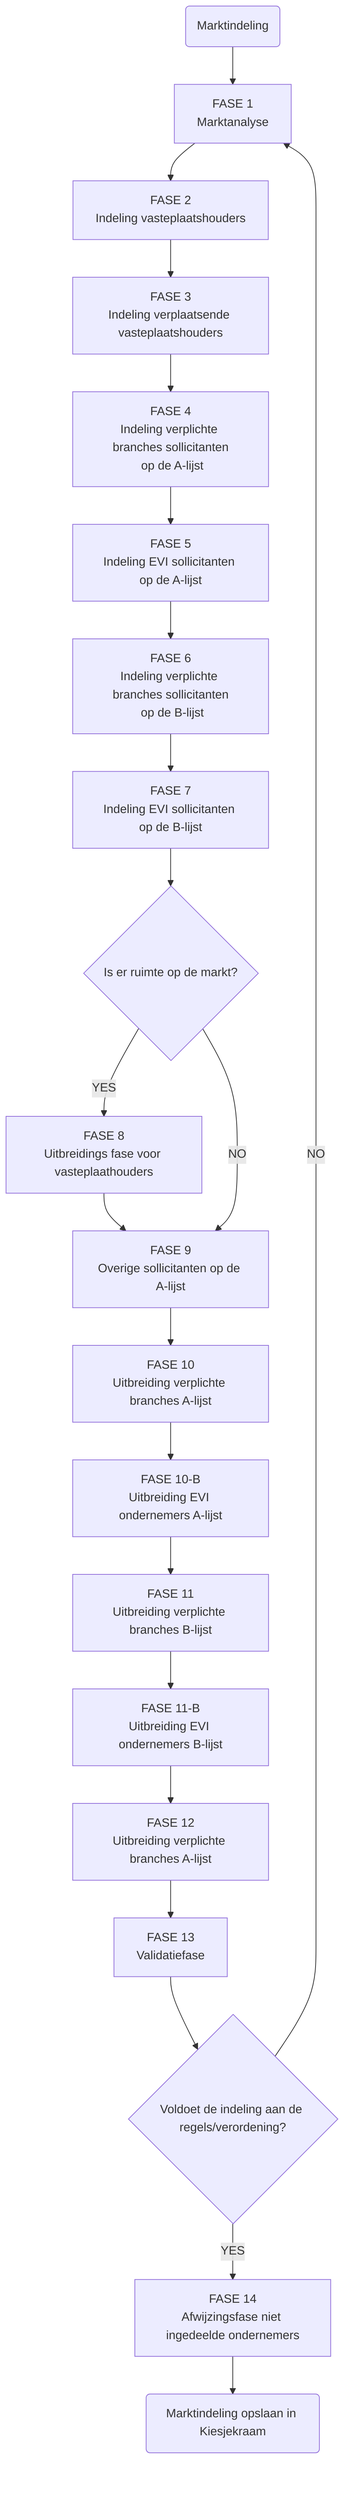 graph TD
    A(Marktindeling)-->
    fase_1[FASE 1<br>Marktanalyse] -->
    fase_2[FASE 2<br>Indeling vasteplaatshouders] -->
    fase_3[FASE 3<br>Indeling verplaatsende vasteplaatshouders]-->
    fase_4[FASE 4<br>Indeling verplichte branches sollicitanten<br> op de A-lijst] -->
    fase_5[FASE 5<br>Indeling EVI sollicitanten op de A-lijst] -->
    fase_6[FASE 6<br>Indeling verplichte branches sollicitanten<br> op de B-lijst] -->
    fase_7[FASE 7<br>Indeling EVI sollicitanten op de B-lijst] -->
    has_space{Is er ruimte op de markt?}
    has_space --YES--> fase_8[FASE 8<br>Uitbreidings fase voor vasteplaathouders] --> fase_9
    has_space --NO--> fase_9[FASE 9<br>Overige sollicitanten op de A-lijst] --> 
    fase_10[FASE 10<br>Uitbreiding verplichte branches A-lijst] -->
    fase_10b[FASE 10-B<br>Uitbreiding EVI ondernemers A-lijst] -->
    fase_11[FASE 11<br>Uitbreiding verplichte branches B-lijst] -->
    fase_11b[FASE 11-B<br>Uitbreiding EVI ondernemers B-lijst] -->
    fase_12[FASE 12<br>Uitbreiding verplichte branches A-lijst] -->
    fase_13[FASE 13<br>Validatiefase] -->
    allocation_valid{Voldoet de indeling aan de regels/verordening?}
    allocation_valid --YES--> fase_14
    allocation_valid --NO--> fase_1
    fase_14[FASE 14<br>Afwijzingsfase niet ingedeelde ondernemers] -->
    x(Marktindeling opslaan in Kiesjekraam)